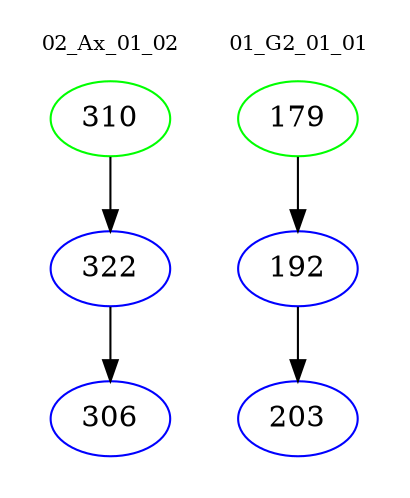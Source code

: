 digraph{
subgraph cluster_0 {
color = white
label = "02_Ax_01_02";
fontsize=10;
T0_310 [label="310", color="green"]
T0_310 -> T0_322 [color="black"]
T0_322 [label="322", color="blue"]
T0_322 -> T0_306 [color="black"]
T0_306 [label="306", color="blue"]
}
subgraph cluster_1 {
color = white
label = "01_G2_01_01";
fontsize=10;
T1_179 [label="179", color="green"]
T1_179 -> T1_192 [color="black"]
T1_192 [label="192", color="blue"]
T1_192 -> T1_203 [color="black"]
T1_203 [label="203", color="blue"]
}
}
